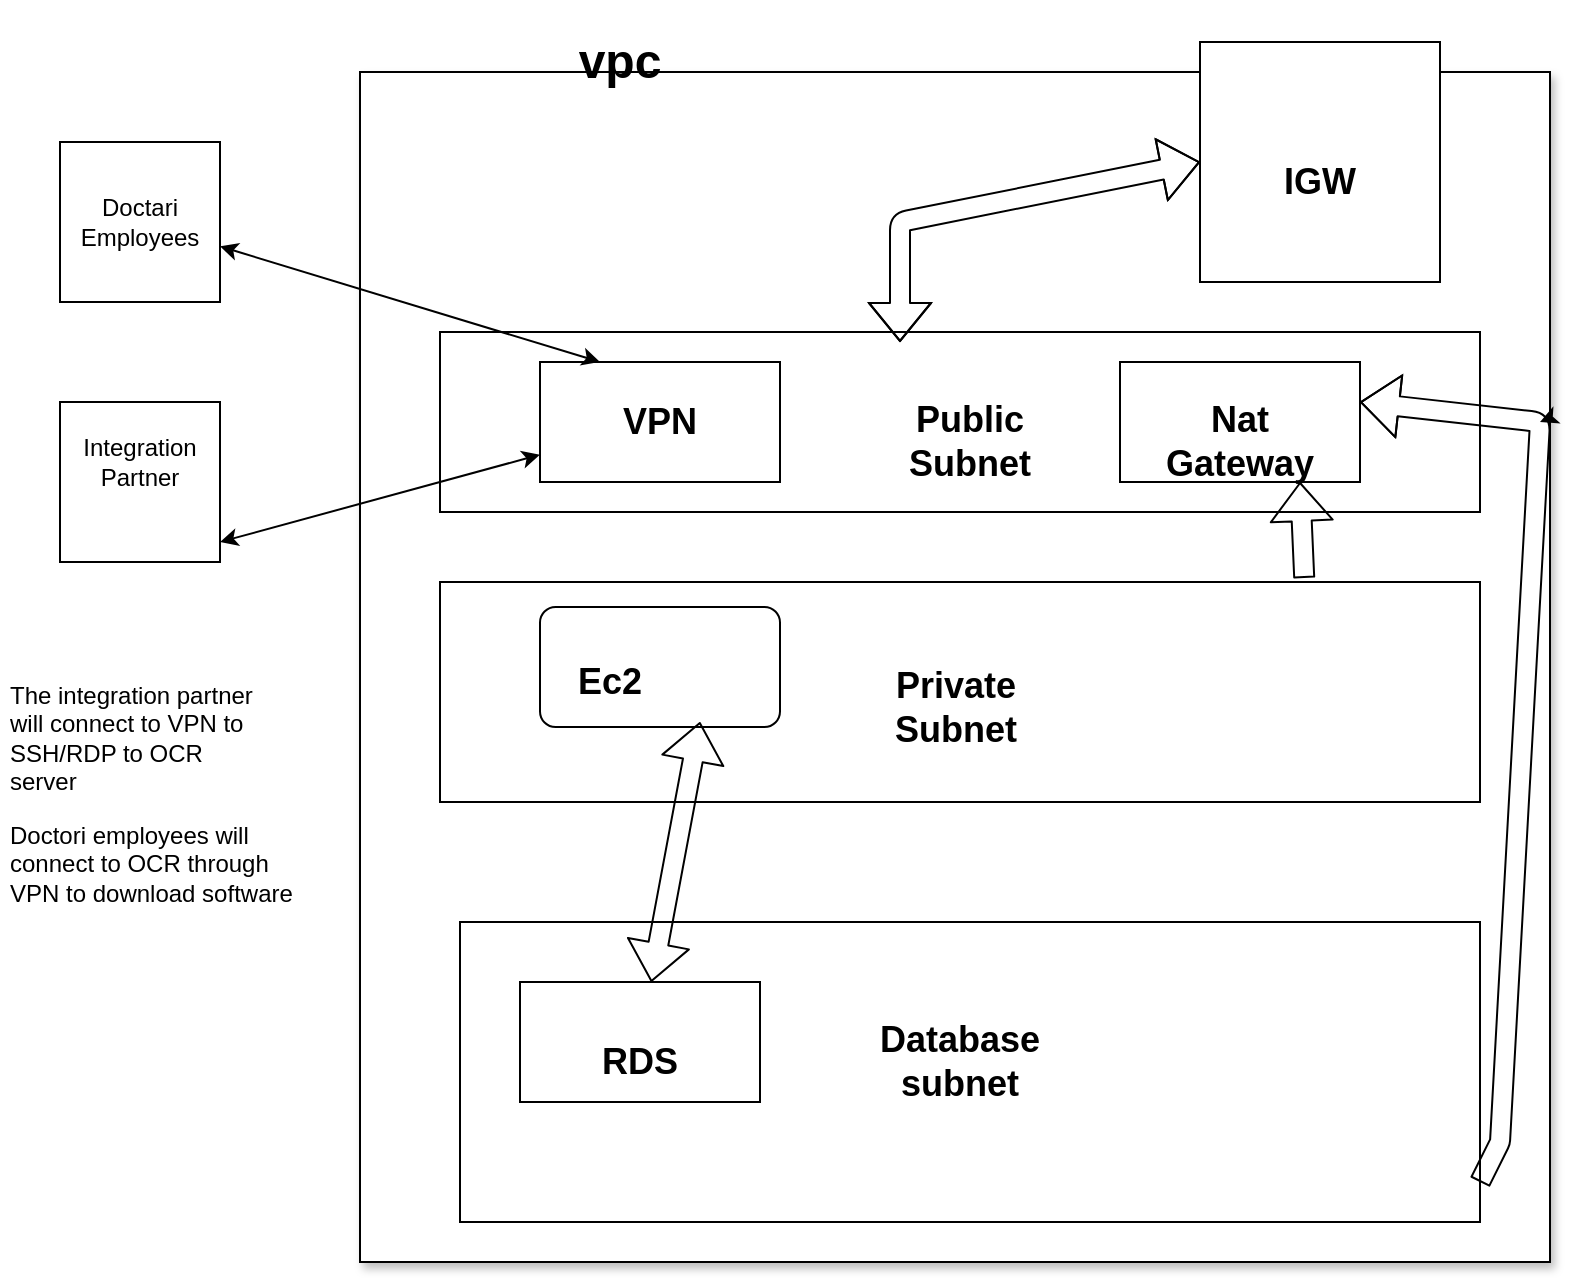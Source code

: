 <mxfile version="13.6.5" type="github">
  <diagram id="BN_-eYRf6972un0jtXM6" name="Page-1">
    <mxGraphModel dx="1355" dy="776" grid="1" gridSize="10" guides="1" tooltips="1" connect="1" arrows="1" fold="1" page="1" pageScale="1" pageWidth="850" pageHeight="1100" math="0" shadow="0">
      <root>
        <mxCell id="0" />
        <mxCell id="1" parent="0" />
        <mxCell id="7htHM7Nea1kd2iEK_jMU-2" value="" style="whiteSpace=wrap;html=1;aspect=fixed;shadow=1;" parent="1" vertex="1">
          <mxGeometry x="190" y="75" width="595" height="595" as="geometry" />
        </mxCell>
        <mxCell id="7htHM7Nea1kd2iEK_jMU-3" value="&lt;h1&gt;vpc&lt;/h1&gt;" style="text;html=1;strokeColor=none;fillColor=none;align=center;verticalAlign=middle;whiteSpace=wrap;rounded=0;" parent="1" vertex="1">
          <mxGeometry x="300" y="60" width="40" height="20" as="geometry" />
        </mxCell>
        <mxCell id="7htHM7Nea1kd2iEK_jMU-5" value="" style="whiteSpace=wrap;html=1;aspect=fixed;" parent="1" vertex="1">
          <mxGeometry x="610" y="60" width="120" height="120" as="geometry" />
        </mxCell>
        <mxCell id="7htHM7Nea1kd2iEK_jMU-11" value="" style="rounded=0;whiteSpace=wrap;html=1;" parent="1" vertex="1">
          <mxGeometry x="240" y="500" width="510" height="150" as="geometry" />
        </mxCell>
        <mxCell id="7htHM7Nea1kd2iEK_jMU-13" value="&lt;h2&gt;Database subnet&lt;/h2&gt;" style="text;html=1;strokeColor=none;fillColor=none;align=center;verticalAlign=middle;whiteSpace=wrap;rounded=0;" parent="1" vertex="1">
          <mxGeometry x="470" y="560" width="40" height="20" as="geometry" />
        </mxCell>
        <mxCell id="7htHM7Nea1kd2iEK_jMU-14" value="" style="rounded=0;whiteSpace=wrap;html=1;" parent="1" vertex="1">
          <mxGeometry x="270" y="530" width="120" height="60" as="geometry" />
        </mxCell>
        <mxCell id="7htHM7Nea1kd2iEK_jMU-15" value="&lt;h2&gt;RDS&lt;/h2&gt;" style="text;html=1;strokeColor=none;fillColor=none;align=center;verticalAlign=middle;whiteSpace=wrap;rounded=0;" parent="1" vertex="1">
          <mxGeometry x="310" y="560" width="40" height="20" as="geometry" />
        </mxCell>
        <mxCell id="7htHM7Nea1kd2iEK_jMU-16" value="" style="rounded=0;whiteSpace=wrap;html=1;" parent="1" vertex="1">
          <mxGeometry x="230" y="330" width="520" height="110" as="geometry" />
        </mxCell>
        <mxCell id="7htHM7Nea1kd2iEK_jMU-17" value="&lt;h2&gt;Private Subnet&lt;/h2&gt;" style="text;html=1;strokeColor=none;fillColor=none;align=center;verticalAlign=middle;whiteSpace=wrap;rounded=0;" parent="1" vertex="1">
          <mxGeometry x="467.5" y="382.5" width="40" height="20" as="geometry" />
        </mxCell>
        <mxCell id="7htHM7Nea1kd2iEK_jMU-18" value="" style="rounded=1;whiteSpace=wrap;html=1;arcSize=13;" parent="1" vertex="1">
          <mxGeometry x="280" y="342.5" width="120" height="60" as="geometry" />
        </mxCell>
        <mxCell id="7htHM7Nea1kd2iEK_jMU-19" value="&lt;h2&gt;Ec2&lt;/h2&gt;" style="text;html=1;strokeColor=none;fillColor=none;align=center;verticalAlign=middle;whiteSpace=wrap;rounded=0;" parent="1" vertex="1">
          <mxGeometry x="300" y="370" width="30" height="20" as="geometry" />
        </mxCell>
        <mxCell id="7htHM7Nea1kd2iEK_jMU-23" value="" style="rounded=0;whiteSpace=wrap;html=1;" parent="1" vertex="1">
          <mxGeometry x="230" y="205" width="520" height="90" as="geometry" />
        </mxCell>
        <mxCell id="7htHM7Nea1kd2iEK_jMU-25" value="" style="rounded=0;whiteSpace=wrap;html=1;" parent="1" vertex="1">
          <mxGeometry x="280" y="220" width="120" height="60" as="geometry" />
        </mxCell>
        <mxCell id="7htHM7Nea1kd2iEK_jMU-26" value="&lt;h2&gt;VPN&lt;/h2&gt;" style="text;html=1;strokeColor=none;fillColor=none;align=center;verticalAlign=middle;whiteSpace=wrap;rounded=0;" parent="1" vertex="1">
          <mxGeometry x="320" y="240" width="40" height="20" as="geometry" />
        </mxCell>
        <mxCell id="7htHM7Nea1kd2iEK_jMU-27" value="" style="rounded=0;whiteSpace=wrap;html=1;" parent="1" vertex="1">
          <mxGeometry x="570" y="220" width="120" height="60" as="geometry" />
        </mxCell>
        <mxCell id="7htHM7Nea1kd2iEK_jMU-28" value="&lt;h2&gt;Nat Gateway&lt;/h2&gt;" style="text;html=1;strokeColor=none;fillColor=none;align=center;verticalAlign=middle;whiteSpace=wrap;rounded=0;" parent="1" vertex="1">
          <mxGeometry x="610" y="250" width="40" height="20" as="geometry" />
        </mxCell>
        <mxCell id="7htHM7Nea1kd2iEK_jMU-30" value="&lt;h2&gt;IGW&lt;/h2&gt;" style="text;html=1;strokeColor=none;fillColor=none;align=center;verticalAlign=middle;whiteSpace=wrap;rounded=0;" parent="1" vertex="1">
          <mxGeometry x="650" y="120" width="40" height="20" as="geometry" />
        </mxCell>
        <mxCell id="7htHM7Nea1kd2iEK_jMU-43" value="" style="whiteSpace=wrap;html=1;aspect=fixed;" parent="1" vertex="1">
          <mxGeometry x="40" y="110" width="80" height="80" as="geometry" />
        </mxCell>
        <mxCell id="7htHM7Nea1kd2iEK_jMU-44" value="" style="whiteSpace=wrap;html=1;aspect=fixed;" parent="1" vertex="1">
          <mxGeometry x="40" y="240" width="80" height="80" as="geometry" />
        </mxCell>
        <mxCell id="7htHM7Nea1kd2iEK_jMU-53" value="&lt;div&gt;Doctari&lt;/div&gt;&lt;div&gt;Employees&lt;/div&gt;" style="text;html=1;strokeColor=none;fillColor=none;align=center;verticalAlign=middle;whiteSpace=wrap;rounded=0;" parent="1" vertex="1">
          <mxGeometry x="60" y="140" width="40" height="20" as="geometry" />
        </mxCell>
        <mxCell id="7htHM7Nea1kd2iEK_jMU-55" value="Integration Partner" style="text;html=1;strokeColor=none;fillColor=none;align=center;verticalAlign=middle;whiteSpace=wrap;rounded=0;" parent="1" vertex="1">
          <mxGeometry x="60" y="260" width="40" height="20" as="geometry" />
        </mxCell>
        <mxCell id="7htHM7Nea1kd2iEK_jMU-68" value="" style="endArrow=classic;startArrow=classic;html=1;" parent="1" target="7htHM7Nea1kd2iEK_jMU-25" edge="1">
          <mxGeometry width="50" height="50" relative="1" as="geometry">
            <mxPoint x="120" y="310" as="sourcePoint" />
            <mxPoint x="170" y="260" as="targetPoint" />
          </mxGeometry>
        </mxCell>
        <mxCell id="7htHM7Nea1kd2iEK_jMU-69" value="" style="endArrow=classic;startArrow=classic;html=1;entryX=0.25;entryY=0;entryDx=0;entryDy=0;" parent="1" source="7htHM7Nea1kd2iEK_jMU-43" target="7htHM7Nea1kd2iEK_jMU-25" edge="1">
          <mxGeometry width="50" height="50" relative="1" as="geometry">
            <mxPoint x="120" y="200" as="sourcePoint" />
            <mxPoint x="190.711" y="150" as="targetPoint" />
          </mxGeometry>
        </mxCell>
        <mxCell id="7htHM7Nea1kd2iEK_jMU-72" value="" style="shape=flexArrow;endArrow=classic;html=1;exitX=0.831;exitY=-0.018;exitDx=0;exitDy=0;exitPerimeter=0;" parent="1" source="7htHM7Nea1kd2iEK_jMU-16" edge="1">
          <mxGeometry width="50" height="50" relative="1" as="geometry">
            <mxPoint x="610" y="330" as="sourcePoint" />
            <mxPoint x="660" y="280" as="targetPoint" />
          </mxGeometry>
        </mxCell>
        <mxCell id="7htHM7Nea1kd2iEK_jMU-75" value="" style="shape=flexArrow;endArrow=classic;startArrow=classic;html=1;" parent="1" source="7htHM7Nea1kd2iEK_jMU-14" edge="1">
          <mxGeometry width="50" height="50" relative="1" as="geometry">
            <mxPoint x="310" y="450" as="sourcePoint" />
            <mxPoint x="360" y="400" as="targetPoint" />
          </mxGeometry>
        </mxCell>
        <mxCell id="7htHM7Nea1kd2iEK_jMU-83" value="" style="shape=flexArrow;endArrow=classic;html=1;exitX=1;exitY=0.867;exitDx=0;exitDy=0;exitPerimeter=0;" parent="1" source="7htHM7Nea1kd2iEK_jMU-11" edge="1">
          <mxGeometry width="50" height="50" relative="1" as="geometry">
            <mxPoint x="760" y="330" as="sourcePoint" />
            <mxPoint x="690" y="240" as="targetPoint" />
            <Array as="points">
              <mxPoint x="760" y="610" />
              <mxPoint x="780" y="250" />
            </Array>
          </mxGeometry>
        </mxCell>
        <mxCell id="7htHM7Nea1kd2iEK_jMU-84" value="" style="endArrow=classic;html=1;" parent="1" source="7htHM7Nea1kd2iEK_jMU-2" edge="1">
          <mxGeometry width="50" height="50" relative="1" as="geometry">
            <mxPoint x="730" y="300" as="sourcePoint" />
            <mxPoint x="780" y="250" as="targetPoint" />
          </mxGeometry>
        </mxCell>
        <mxCell id="7htHM7Nea1kd2iEK_jMU-85" value="The integration partner will connect to VPN to SSH/RDP to OCR server" style="text;html=1;strokeColor=none;fillColor=none;spacing=5;spacingTop=-20;whiteSpace=wrap;overflow=hidden;rounded=0;" parent="1" vertex="1">
          <mxGeometry x="10" y="390" width="140" height="62.5" as="geometry" />
        </mxCell>
        <mxCell id="7htHM7Nea1kd2iEK_jMU-86" value="Doctori employees will connect to OCR through VPN to download software " style="text;html=1;strokeColor=none;fillColor=none;spacing=5;spacingTop=-20;whiteSpace=wrap;overflow=hidden;rounded=0;" parent="1" vertex="1">
          <mxGeometry x="10" y="460" width="150" height="90" as="geometry" />
        </mxCell>
        <mxCell id="7htHM7Nea1kd2iEK_jMU-87" value="&lt;h2&gt;Public Subnet&lt;/h2&gt;" style="text;html=1;strokeColor=none;fillColor=none;align=center;verticalAlign=middle;whiteSpace=wrap;rounded=0;" parent="1" vertex="1">
          <mxGeometry x="475" y="250" width="40" height="20" as="geometry" />
        </mxCell>
        <mxCell id="7htHM7Nea1kd2iEK_jMU-88" value="" style="shape=flexArrow;endArrow=classic;startArrow=classic;html=1;entryX=0;entryY=0.5;entryDx=0;entryDy=0;" parent="1" target="7htHM7Nea1kd2iEK_jMU-5" edge="1">
          <mxGeometry width="50" height="50" relative="1" as="geometry">
            <mxPoint x="460" y="210" as="sourcePoint" />
            <mxPoint x="490" y="160" as="targetPoint" />
            <Array as="points">
              <mxPoint x="460" y="150" />
            </Array>
          </mxGeometry>
        </mxCell>
      </root>
    </mxGraphModel>
  </diagram>
</mxfile>
